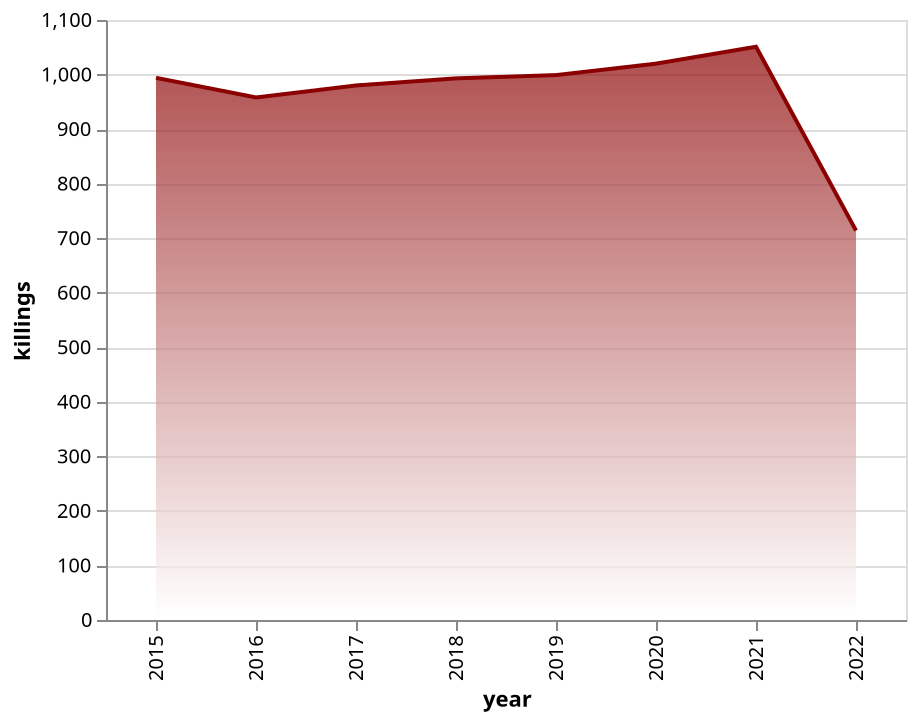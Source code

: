 {
  "$schema": "https://vega.github.io/schema/vega-lite/v5.json",
  "description": "Police kilings over time.",
  "width": 400,
  "height": 300,
  "data": {
    "values": [
      {"year": 2015, "killings": 994},
      {"year": 2016, "killings": 958},
      {"year": 2017, "killings": 980},
      {"year": 2018, "killings": 993},
      {"year": 2019, "killings": 999},
      {"year": 2020, "killings": 1020},
      {"year": 2021, "killings": 1051},
      {"year": 2022, "killings": 714}
    ]},
  "mark": {
    "type": "area",
    "line": {
      "color": "darkred"
    },
    "color": {
      "x1": 1,
      "y1": 1,
      "x2": 1,
      "y2": 0,
      "gradient": "linear",
      "stops": [
        {
          "offset": 0,
          "color": "white"
        },
        {
          "offset": 1,
          "color": "darkred"
        }
      ]
    }
  },
  "encoding": {
    "x": {
      "field": "year",
      "type": "ordinal"
    },
    "y": {
      "field": "killings",
      "type": "quantitative"
    }
  }
}

